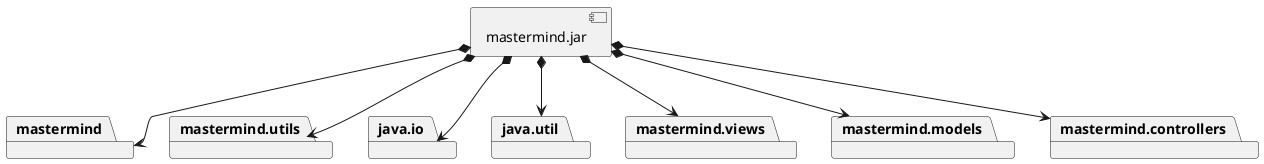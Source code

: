 @startuml

component mastermind.jar
package mastermind
package mastermind.utils
package java.io
package java.util
package mastermind.views
package mastermind.models
package mastermind.controllers

mastermind.jar  *--> mastermind
mastermind.jar  *--> mastermind.views
mastermind.jar  *--> mastermind.models
mastermind.jar  *--> mastermind.controllers
mastermind.jar  *--> mastermind.utils
mastermind.jar  *--> java.io
mastermind.jar  *--> java.util
@enduml